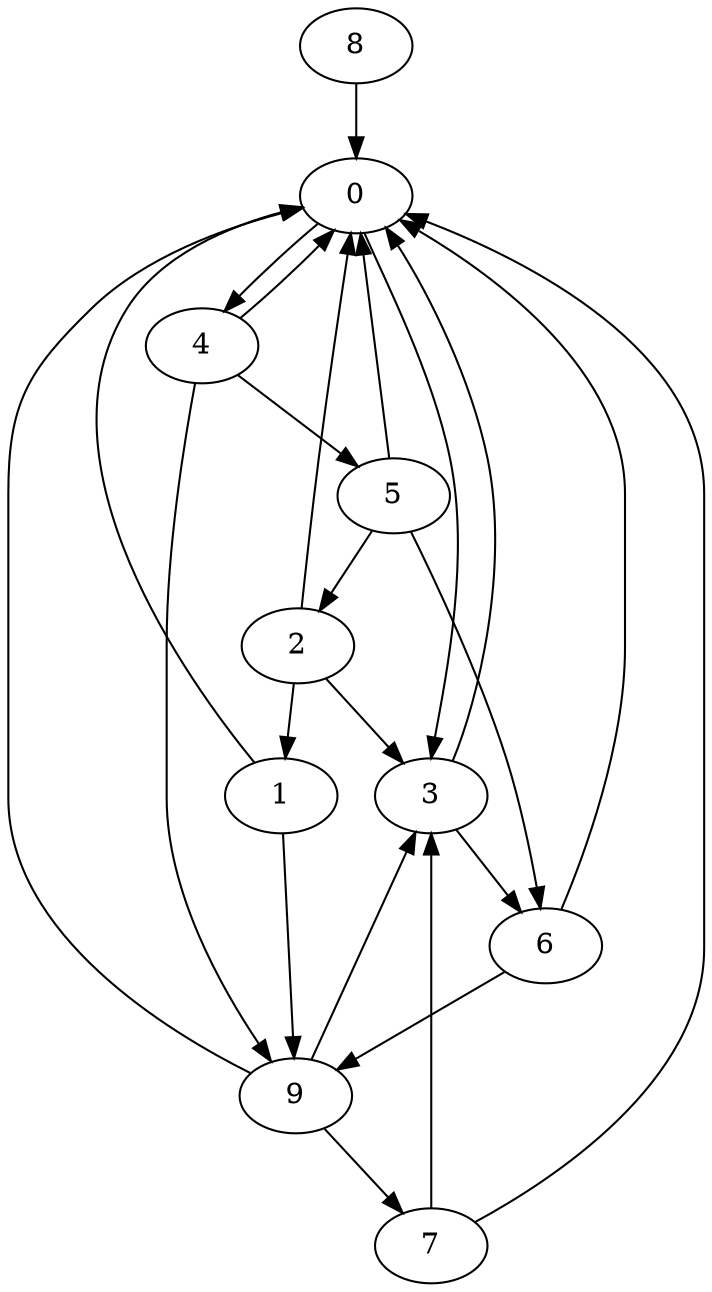 strict digraph "" {
	0	 [component_delay=3];
	3	 [component_delay=3];
	0 -> 3	 [wire_delay=1];
	4	 [component_delay=3];
	0 -> 4	 [wire_delay=1];
	1	 [component_delay=3];
	1 -> 0	 [wire_delay=1];
	9	 [component_delay=3];
	1 -> 9	 [wire_delay=1];
	2	 [component_delay=3];
	2 -> 0	 [wire_delay=1];
	2 -> 1	 [wire_delay=1];
	2 -> 3	 [wire_delay=1];
	3 -> 0	 [wire_delay=1];
	6	 [component_delay=3];
	3 -> 6	 [wire_delay=1];
	4 -> 0	 [wire_delay=1];
	5	 [component_delay=3];
	4 -> 5	 [wire_delay=1];
	4 -> 9	 [wire_delay=1];
	5 -> 0	 [wire_delay=1];
	5 -> 2	 [wire_delay=1];
	5 -> 6	 [wire_delay=1];
	6 -> 0	 [wire_delay=1];
	6 -> 9	 [wire_delay=1];
	7	 [component_delay=3];
	7 -> 0	 [wire_delay=1];
	7 -> 3	 [wire_delay=1];
	8	 [component_delay=3];
	8 -> 0	 [wire_delay=1];
	9 -> 0	 [wire_delay=1];
	9 -> 3	 [wire_delay=1];
	9 -> 7	 [wire_delay=1];
}
